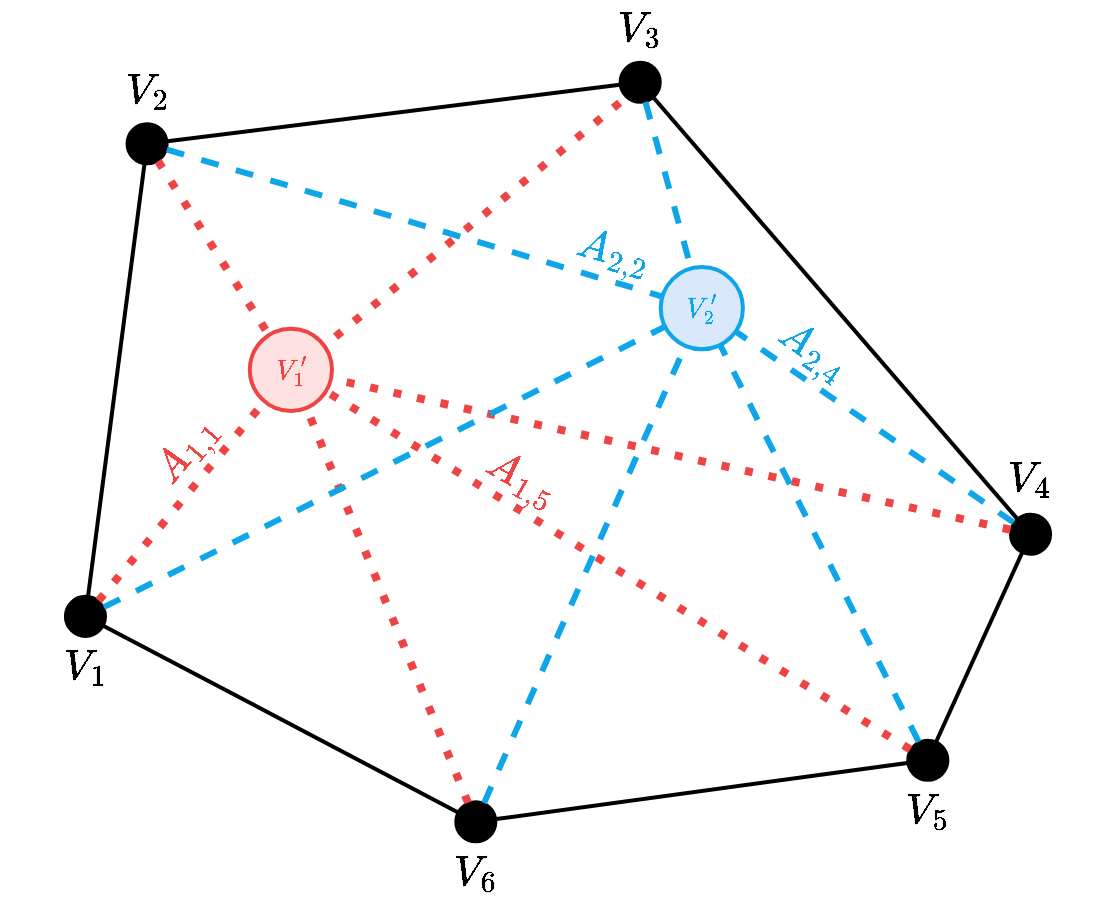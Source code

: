 <mxfile version="21.2.8" type="device">
  <diagram name="Page-1" id="pyHq3Q06zmXxc1-A2x4C">
    <mxGraphModel dx="1036" dy="623" grid="1" gridSize="10" guides="1" tooltips="1" connect="1" arrows="1" fold="1" page="1" pageScale="1" pageWidth="610" pageHeight="488" math="1" shadow="0">
      <root>
        <mxCell id="0" />
        <mxCell id="1" parent="0" />
        <mxCell id="qUlzwYCwUEQAwR1e-6NB-60" value="" style="group" parent="1" vertex="1" connectable="0">
          <mxGeometry x="52.91" y="18" width="534.18" height="452" as="geometry" />
        </mxCell>
        <mxCell id="qUlzwYCwUEQAwR1e-6NB-1" value="" style="ellipse;whiteSpace=wrap;html=1;aspect=fixed;fillColor=#000000;" parent="qUlzwYCwUEQAwR1e-6NB-60" vertex="1">
          <mxGeometry x="51.363" y="61.636" width="20.545" height="20.545" as="geometry" />
        </mxCell>
        <mxCell id="qUlzwYCwUEQAwR1e-6NB-9" style="edgeStyle=none;rounded=0;orthogonalLoop=1;jettySize=auto;html=1;endArrow=none;endFill=0;strokeWidth=2;" parent="qUlzwYCwUEQAwR1e-6NB-60" source="qUlzwYCwUEQAwR1e-6NB-2" edge="1">
          <mxGeometry relative="1" as="geometry">
            <mxPoint x="503.362" y="267.091" as="targetPoint" />
          </mxGeometry>
        </mxCell>
        <mxCell id="qUlzwYCwUEQAwR1e-6NB-2" value="" style="ellipse;whiteSpace=wrap;html=1;aspect=fixed;fillColor=#000000;" parent="qUlzwYCwUEQAwR1e-6NB-60" vertex="1">
          <mxGeometry x="297.908" y="30.818" width="20.545" height="20.545" as="geometry" />
        </mxCell>
        <mxCell id="qUlzwYCwUEQAwR1e-6NB-8" style="edgeStyle=none;rounded=0;orthogonalLoop=1;jettySize=auto;html=1;endArrow=none;endFill=0;strokeWidth=2;" parent="qUlzwYCwUEQAwR1e-6NB-60" source="qUlzwYCwUEQAwR1e-6NB-1" target="qUlzwYCwUEQAwR1e-6NB-2" edge="1">
          <mxGeometry relative="1" as="geometry" />
        </mxCell>
        <mxCell id="qUlzwYCwUEQAwR1e-6NB-10" style="edgeStyle=none;rounded=0;orthogonalLoop=1;jettySize=auto;html=1;endArrow=none;endFill=0;strokeWidth=2;" parent="qUlzwYCwUEQAwR1e-6NB-60" target="qUlzwYCwUEQAwR1e-6NB-4" edge="1">
          <mxGeometry relative="1" as="geometry">
            <mxPoint x="503.362" y="267.091" as="sourcePoint" />
          </mxGeometry>
        </mxCell>
        <mxCell id="qUlzwYCwUEQAwR1e-6NB-3" value="" style="ellipse;whiteSpace=wrap;html=1;aspect=fixed;fillColor=#000000;" parent="qUlzwYCwUEQAwR1e-6NB-60" vertex="1">
          <mxGeometry x="493.089" y="256.818" width="20.545" height="20.545" as="geometry" />
        </mxCell>
        <mxCell id="qUlzwYCwUEQAwR1e-6NB-4" value="" style="ellipse;whiteSpace=wrap;html=1;aspect=fixed;fillColor=#000000;" parent="qUlzwYCwUEQAwR1e-6NB-60" vertex="1">
          <mxGeometry x="441.726" y="369.818" width="20.545" height="20.545" as="geometry" />
        </mxCell>
        <mxCell id="qUlzwYCwUEQAwR1e-6NB-5" value="" style="ellipse;whiteSpace=wrap;html=1;aspect=fixed;fillColor=#000000;" parent="qUlzwYCwUEQAwR1e-6NB-60" vertex="1">
          <mxGeometry x="215.727" y="400.636" width="20.545" height="20.545" as="geometry" />
        </mxCell>
        <mxCell id="qUlzwYCwUEQAwR1e-6NB-11" style="edgeStyle=none;rounded=0;orthogonalLoop=1;jettySize=auto;html=1;endArrow=none;endFill=0;strokeWidth=2;" parent="qUlzwYCwUEQAwR1e-6NB-60" source="qUlzwYCwUEQAwR1e-6NB-4" target="qUlzwYCwUEQAwR1e-6NB-5" edge="1">
          <mxGeometry relative="1" as="geometry" />
        </mxCell>
        <mxCell id="qUlzwYCwUEQAwR1e-6NB-7" style="rounded=0;orthogonalLoop=1;jettySize=auto;html=1;endArrow=none;endFill=0;strokeWidth=2;" parent="qUlzwYCwUEQAwR1e-6NB-60" source="qUlzwYCwUEQAwR1e-6NB-6" target="qUlzwYCwUEQAwR1e-6NB-1" edge="1">
          <mxGeometry relative="1" as="geometry" />
        </mxCell>
        <mxCell id="qUlzwYCwUEQAwR1e-6NB-12" style="edgeStyle=none;rounded=0;orthogonalLoop=1;jettySize=auto;html=1;endArrow=none;endFill=0;strokeWidth=2;" parent="qUlzwYCwUEQAwR1e-6NB-60" source="qUlzwYCwUEQAwR1e-6NB-6" target="qUlzwYCwUEQAwR1e-6NB-5" edge="1">
          <mxGeometry relative="1" as="geometry" />
        </mxCell>
        <mxCell id="qUlzwYCwUEQAwR1e-6NB-6" value="" style="ellipse;whiteSpace=wrap;html=1;aspect=fixed;fillColor=#000000;" parent="qUlzwYCwUEQAwR1e-6NB-60" vertex="1">
          <mxGeometry x="20.545" y="297.909" width="20.545" height="20.545" as="geometry" />
        </mxCell>
        <mxCell id="qUlzwYCwUEQAwR1e-6NB-13" value="$$V_{1}$$" style="text;html=1;strokeColor=none;fillColor=none;align=center;verticalAlign=middle;whiteSpace=wrap;rounded=0;fontSize=18;" parent="qUlzwYCwUEQAwR1e-6NB-60" vertex="1">
          <mxGeometry y="318.455" width="61.636" height="30.818" as="geometry" />
        </mxCell>
        <mxCell id="qUlzwYCwUEQAwR1e-6NB-14" value="$$V_{2}$$" style="text;html=1;strokeColor=none;fillColor=none;align=center;verticalAlign=middle;whiteSpace=wrap;rounded=0;fontSize=18;" parent="qUlzwYCwUEQAwR1e-6NB-60" vertex="1">
          <mxGeometry x="30.818" y="30.818" width="61.636" height="30.818" as="geometry" />
        </mxCell>
        <mxCell id="qUlzwYCwUEQAwR1e-6NB-15" value="$$V_{3}$$" style="text;html=1;strokeColor=none;fillColor=none;align=center;verticalAlign=middle;whiteSpace=wrap;rounded=0;fontSize=18;" parent="qUlzwYCwUEQAwR1e-6NB-60" vertex="1">
          <mxGeometry x="277.363" width="61.636" height="30.818" as="geometry" />
        </mxCell>
        <mxCell id="qUlzwYCwUEQAwR1e-6NB-16" value="$$V_{4}$$" style="text;html=1;strokeColor=none;fillColor=none;align=center;verticalAlign=middle;whiteSpace=wrap;rounded=0;fontSize=18;" parent="qUlzwYCwUEQAwR1e-6NB-60" vertex="1">
          <mxGeometry x="472.544" y="224.973" width="61.636" height="30.818" as="geometry" />
        </mxCell>
        <mxCell id="qUlzwYCwUEQAwR1e-6NB-17" value="$$V_{5}$$" style="text;html=1;strokeColor=none;fillColor=none;align=center;verticalAlign=middle;whiteSpace=wrap;rounded=0;fontSize=18;" parent="qUlzwYCwUEQAwR1e-6NB-60" vertex="1">
          <mxGeometry x="421.18" y="390.364" width="61.636" height="30.818" as="geometry" />
        </mxCell>
        <mxCell id="qUlzwYCwUEQAwR1e-6NB-18" value="$$V_{6}$$" style="text;html=1;strokeColor=none;fillColor=none;align=center;verticalAlign=middle;whiteSpace=wrap;rounded=0;fontSize=18;" parent="qUlzwYCwUEQAwR1e-6NB-60" vertex="1">
          <mxGeometry x="195.181" y="421.182" width="61.636" height="30.818" as="geometry" />
        </mxCell>
        <mxCell id="qUlzwYCwUEQAwR1e-6NB-20" value="" style="endArrow=none;dashed=1;html=1;dashPattern=1 2;strokeWidth=4;rounded=0;fillColor=#f8cecc;strokeColor=#ef4444;fontColor=#ef4444;" parent="qUlzwYCwUEQAwR1e-6NB-60" source="qUlzwYCwUEQAwR1e-6NB-5" target="qUlzwYCwUEQAwR1e-6NB-19" edge="1">
          <mxGeometry width="50" height="50" relative="1" as="geometry">
            <mxPoint x="195.181" y="246.545" as="sourcePoint" />
            <mxPoint x="246.545" y="195.182" as="targetPoint" />
          </mxGeometry>
        </mxCell>
        <mxCell id="qUlzwYCwUEQAwR1e-6NB-21" value="" style="endArrow=none;dashed=1;html=1;dashPattern=1 2;strokeWidth=4;rounded=0;fillColor=#f8cecc;strokeColor=#ef4444;fontColor=#ef4444;" parent="qUlzwYCwUEQAwR1e-6NB-60" source="qUlzwYCwUEQAwR1e-6NB-6" target="qUlzwYCwUEQAwR1e-6NB-19" edge="1">
          <mxGeometry width="50" height="50" relative="1" as="geometry">
            <mxPoint x="232.376" y="411.676" as="sourcePoint" />
            <mxPoint x="147.705" y="204.691" as="targetPoint" />
          </mxGeometry>
        </mxCell>
        <mxCell id="qUlzwYCwUEQAwR1e-6NB-22" value="" style="endArrow=none;dashed=1;html=1;dashPattern=1 2;strokeWidth=4;rounded=0;fillColor=#f8cecc;strokeColor=#ef4444;fontColor=#ef4444;" parent="qUlzwYCwUEQAwR1e-6NB-60" source="qUlzwYCwUEQAwR1e-6NB-1" target="qUlzwYCwUEQAwR1e-6NB-19" edge="1">
          <mxGeometry width="50" height="50" relative="1" as="geometry">
            <mxPoint x="47.667" y="310.563" as="sourcePoint" />
            <mxPoint x="137.219" y="203.055" as="targetPoint" />
          </mxGeometry>
        </mxCell>
        <mxCell id="qUlzwYCwUEQAwR1e-6NB-24" value="" style="endArrow=none;dashed=1;html=1;dashPattern=1 2;strokeWidth=4;rounded=0;fillColor=#f8cecc;strokeColor=#ef4444;fontColor=#ef4444;" parent="qUlzwYCwUEQAwR1e-6NB-60" source="qUlzwYCwUEQAwR1e-6NB-3" target="qUlzwYCwUEQAwR1e-6NB-19" edge="1">
          <mxGeometry width="50" height="50" relative="1" as="geometry">
            <mxPoint x="310.515" y="57.883" as="sourcePoint" />
            <mxPoint x="151.741" y="188.643" as="targetPoint" />
          </mxGeometry>
        </mxCell>
        <mxCell id="qUlzwYCwUEQAwR1e-6NB-25" value="" style="endArrow=none;dashed=1;html=1;dashPattern=1 2;strokeWidth=4;rounded=0;fillColor=#f8cecc;strokeColor=#ef4444;fontColor=#ef4444;" parent="qUlzwYCwUEQAwR1e-6NB-60" source="qUlzwYCwUEQAwR1e-6NB-4" target="qUlzwYCwUEQAwR1e-6NB-19" edge="1">
          <mxGeometry width="50" height="50" relative="1" as="geometry">
            <mxPoint x="503.604" y="283.191" as="sourcePoint" />
            <mxPoint x="153.846" y="205.454" as="targetPoint" />
          </mxGeometry>
        </mxCell>
        <mxCell id="qUlzwYCwUEQAwR1e-6NB-26" value="" style="endArrow=none;dashed=1;html=1;dashPattern=1 2;strokeWidth=4;rounded=0;fillColor=#f8cecc;strokeColor=#ef4444;fontColor=#ef4444;" parent="qUlzwYCwUEQAwR1e-6NB-60" edge="1">
          <mxGeometry width="50" height="50" relative="1" as="geometry">
            <mxPoint x="297.91" y="51.36" as="sourcePoint" />
            <mxPoint x="139.136" y="182.12" as="targetPoint" />
          </mxGeometry>
        </mxCell>
        <mxCell id="qUlzwYCwUEQAwR1e-6NB-19" value="$$V^\prime_1$$" style="ellipse;whiteSpace=wrap;html=1;aspect=fixed;fillColor=#fee2e2;strokeColor=#ef4444;strokeWidth=2;fontColor=#ef4444;" parent="qUlzwYCwUEQAwR1e-6NB-60" vertex="1">
          <mxGeometry x="113.0" y="164.364" width="41.09" height="41.09" as="geometry" />
        </mxCell>
        <mxCell id="qUlzwYCwUEQAwR1e-6NB-29" value="$$V^\prime_2$$" style="ellipse;whiteSpace=wrap;html=1;aspect=fixed;fillColor=#dae8fc;strokeColor=#0ea5e9;strokeWidth=2;fontColor=#0ea5e9;" parent="qUlzwYCwUEQAwR1e-6NB-60" vertex="1">
          <mxGeometry x="318.453" y="133.545" width="41.09" height="41.09" as="geometry" />
        </mxCell>
        <mxCell id="qUlzwYCwUEQAwR1e-6NB-40" value="" style="endArrow=none;dashed=1;html=1;strokeWidth=3;rounded=0;fillColor=#dae8fc;strokeColor=#0ea5e9;fontColor=#0ea5e9;" parent="qUlzwYCwUEQAwR1e-6NB-60" source="qUlzwYCwUEQAwR1e-6NB-1" target="qUlzwYCwUEQAwR1e-6NB-29" edge="1">
          <mxGeometry width="50" height="50" relative="1" as="geometry">
            <mxPoint x="92.454" y="82.182" as="sourcePoint" />
            <mxPoint x="330.888" y="173.538" as="targetPoint" />
          </mxGeometry>
        </mxCell>
        <mxCell id="qUlzwYCwUEQAwR1e-6NB-34" value="" style="endArrow=none;dashed=1;html=1;strokeWidth=3;rounded=0;fillColor=#dae8fc;strokeColor=#0ea5e9;fontColor=#0ea5e9;" parent="qUlzwYCwUEQAwR1e-6NB-60" source="qUlzwYCwUEQAwR1e-6NB-2" target="qUlzwYCwUEQAwR1e-6NB-29" edge="1">
          <mxGeometry width="50" height="50" relative="1" as="geometry">
            <mxPoint x="308.183" y="61.633" as="sourcePoint" />
            <mxPoint x="149.409" y="192.393" as="targetPoint" />
          </mxGeometry>
        </mxCell>
        <mxCell id="qUlzwYCwUEQAwR1e-6NB-36" value="" style="endArrow=none;dashed=1;html=1;strokeWidth=3;rounded=0;fillColor=#dae8fc;strokeColor=#0ea5e9;fontColor=#0ea5e9;" parent="qUlzwYCwUEQAwR1e-6NB-60" source="qUlzwYCwUEQAwR1e-6NB-3" target="qUlzwYCwUEQAwR1e-6NB-29" edge="1">
          <mxGeometry width="50" height="50" relative="1" as="geometry">
            <mxPoint x="321.151" y="61.276" as="sourcePoint" />
            <mxPoint x="343.901" y="144.533" as="targetPoint" />
          </mxGeometry>
        </mxCell>
        <mxCell id="qUlzwYCwUEQAwR1e-6NB-37" value="" style="endArrow=none;dashed=1;html=1;strokeWidth=3;rounded=0;fillColor=#dae8fc;strokeColor=#0ea5e9;fontColor=#0ea5e9;" parent="qUlzwYCwUEQAwR1e-6NB-60" source="qUlzwYCwUEQAwR1e-6NB-4" target="qUlzwYCwUEQAwR1e-6NB-29" edge="1">
          <mxGeometry width="50" height="50" relative="1" as="geometry">
            <mxPoint x="462.272" y="277.361" as="sourcePoint" />
            <mxPoint x="323.327" y="181.787" as="targetPoint" />
          </mxGeometry>
        </mxCell>
        <mxCell id="qUlzwYCwUEQAwR1e-6NB-38" value="" style="endArrow=none;dashed=1;html=1;strokeWidth=3;rounded=0;fillColor=#dae8fc;strokeColor=#0ea5e9;fontColor=#0ea5e9;" parent="qUlzwYCwUEQAwR1e-6NB-60" source="qUlzwYCwUEQAwR1e-6NB-5" target="qUlzwYCwUEQAwR1e-6NB-29" edge="1">
          <mxGeometry width="50" height="50" relative="1" as="geometry">
            <mxPoint x="376.605" y="381.17" as="sourcePoint" />
            <mxPoint x="277.358" y="182.75" as="targetPoint" />
          </mxGeometry>
        </mxCell>
        <mxCell id="qUlzwYCwUEQAwR1e-6NB-39" value="" style="endArrow=none;dashed=1;html=1;strokeWidth=3;rounded=0;fillColor=#dae8fc;strokeColor=#0ea5e9;fontColor=#0ea5e9;" parent="qUlzwYCwUEQAwR1e-6NB-60" source="qUlzwYCwUEQAwR1e-6NB-6" target="qUlzwYCwUEQAwR1e-6NB-29" edge="1">
          <mxGeometry width="50" height="50" relative="1" as="geometry">
            <mxPoint x="197.301" y="392.968" as="sourcePoint" />
            <mxPoint x="297.903" y="164.364" as="targetPoint" />
          </mxGeometry>
        </mxCell>
        <mxCell id="qUlzwYCwUEQAwR1e-6NB-56" value="$$A_{2,2}$$" style="text;html=1;strokeColor=none;fillColor=none;align=center;verticalAlign=middle;whiteSpace=wrap;rounded=0;fontSize=18;rotation=16;fontColor=#0ea5e9;" parent="qUlzwYCwUEQAwR1e-6NB-60" vertex="1">
          <mxGeometry x="264.008" y="111.973" width="61.636" height="30.818" as="geometry" />
        </mxCell>
        <mxCell id="qUlzwYCwUEQAwR1e-6NB-57" value="$$A_{1,5}$$" style="text;html=1;strokeColor=none;fillColor=none;align=center;verticalAlign=middle;whiteSpace=wrap;rounded=0;fontSize=18;rotation=30;fontColor=#ef4444;" parent="qUlzwYCwUEQAwR1e-6NB-60" vertex="1">
          <mxGeometry x="217.781" y="224.973" width="61.636" height="30.818" as="geometry" />
        </mxCell>
        <mxCell id="qUlzwYCwUEQAwR1e-6NB-58" value="&lt;font color=&quot;#ef4444&quot;&gt;$$A_{1,1}$$&lt;/font&gt;" style="text;html=1;strokeColor=none;fillColor=none;align=center;verticalAlign=middle;whiteSpace=wrap;rounded=0;fontSize=18;rotation=-50;fontColor=#b85450;" parent="qUlzwYCwUEQAwR1e-6NB-60" vertex="1">
          <mxGeometry x="51.363" y="209.564" width="61.636" height="30.818" as="geometry" />
        </mxCell>
        <mxCell id="qUlzwYCwUEQAwR1e-6NB-59" value="$$A_{2,4}$$" style="text;html=1;strokeColor=none;fillColor=none;align=center;verticalAlign=middle;whiteSpace=wrap;rounded=0;fontSize=18;rotation=35;fontColor=#0ea5e9;" parent="qUlzwYCwUEQAwR1e-6NB-60" vertex="1">
          <mxGeometry x="363.653" y="160.255" width="61.636" height="30.818" as="geometry" />
        </mxCell>
      </root>
    </mxGraphModel>
  </diagram>
</mxfile>
